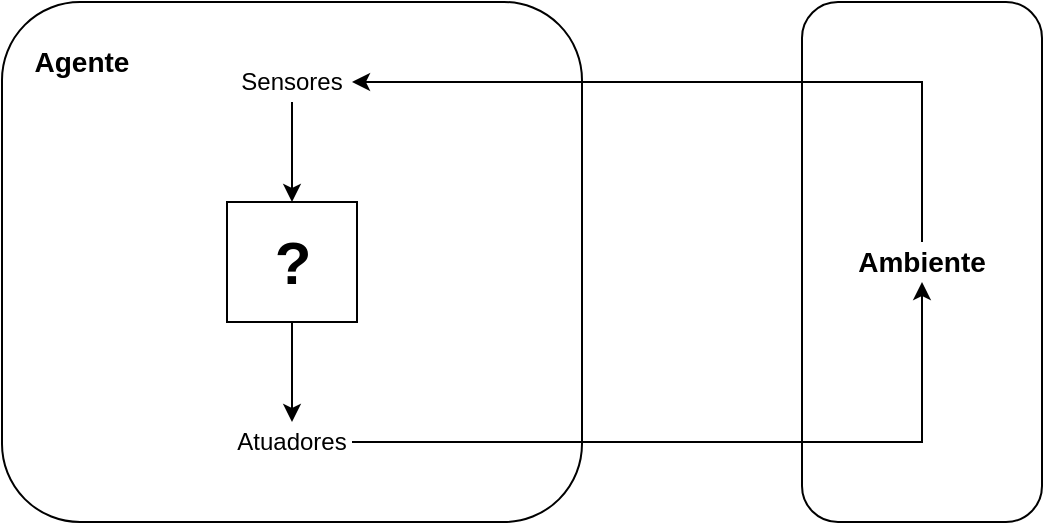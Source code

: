<mxfile version="14.1.8" type="device"><diagram id="HrdQmzfhUa2wpYibR1sw" name="Página-1"><mxGraphModel dx="1102" dy="682" grid="1" gridSize="10" guides="1" tooltips="1" connect="1" arrows="1" fold="1" page="1" pageScale="1" pageWidth="827" pageHeight="583" math="0" shadow="0"><root><mxCell id="0"/><mxCell id="1" parent="0"/><mxCell id="0kgI5XzK9l08e8aDsvUe-3" value="" style="rounded=1;whiteSpace=wrap;html=1;" vertex="1" parent="1"><mxGeometry x="554" y="162" width="120" height="260" as="geometry"/></mxCell><mxCell id="0kgI5XzK9l08e8aDsvUe-1" value="" style="rounded=1;whiteSpace=wrap;html=1;align=left;" vertex="1" parent="1"><mxGeometry x="154" y="162" width="290" height="260" as="geometry"/></mxCell><mxCell id="0kgI5XzK9l08e8aDsvUe-2" value="&lt;b&gt;&lt;font style=&quot;font-size: 14px&quot;&gt;Agente&lt;/font&gt;&lt;/b&gt;" style="text;html=1;strokeColor=none;fillColor=none;align=center;verticalAlign=middle;whiteSpace=wrap;rounded=0;" vertex="1" parent="1"><mxGeometry x="164" y="182" width="60" height="20" as="geometry"/></mxCell><mxCell id="0kgI5XzK9l08e8aDsvUe-10" style="edgeStyle=orthogonalEdgeStyle;rounded=0;orthogonalLoop=1;jettySize=auto;html=1;exitX=0.5;exitY=0;exitDx=0;exitDy=0;entryX=1;entryY=0.5;entryDx=0;entryDy=0;" edge="1" parent="1" source="0kgI5XzK9l08e8aDsvUe-4" target="0kgI5XzK9l08e8aDsvUe-5"><mxGeometry relative="1" as="geometry"/></mxCell><mxCell id="0kgI5XzK9l08e8aDsvUe-4" value="&lt;b&gt;&lt;font style=&quot;font-size: 14px&quot;&gt;Ambiente&lt;/font&gt;&lt;/b&gt;" style="text;html=1;strokeColor=none;fillColor=none;align=center;verticalAlign=middle;whiteSpace=wrap;rounded=0;" vertex="1" parent="1"><mxGeometry x="584" y="282" width="60" height="20" as="geometry"/></mxCell><mxCell id="0kgI5XzK9l08e8aDsvUe-8" style="edgeStyle=orthogonalEdgeStyle;rounded=0;orthogonalLoop=1;jettySize=auto;html=1;exitX=0.5;exitY=1;exitDx=0;exitDy=0;" edge="1" parent="1" source="0kgI5XzK9l08e8aDsvUe-5" target="0kgI5XzK9l08e8aDsvUe-7"><mxGeometry relative="1" as="geometry"/></mxCell><mxCell id="0kgI5XzK9l08e8aDsvUe-5" value="Sensores" style="text;html=1;strokeColor=none;fillColor=none;align=center;verticalAlign=middle;whiteSpace=wrap;rounded=0;" vertex="1" parent="1"><mxGeometry x="269" y="192" width="60" height="20" as="geometry"/></mxCell><mxCell id="0kgI5XzK9l08e8aDsvUe-11" style="edgeStyle=orthogonalEdgeStyle;rounded=0;orthogonalLoop=1;jettySize=auto;html=1;exitX=1;exitY=0.5;exitDx=0;exitDy=0;entryX=0.5;entryY=1;entryDx=0;entryDy=0;" edge="1" parent="1" source="0kgI5XzK9l08e8aDsvUe-6" target="0kgI5XzK9l08e8aDsvUe-4"><mxGeometry relative="1" as="geometry"/></mxCell><mxCell id="0kgI5XzK9l08e8aDsvUe-6" value="Atuadores" style="text;html=1;strokeColor=none;fillColor=none;align=center;verticalAlign=middle;whiteSpace=wrap;rounded=0;" vertex="1" parent="1"><mxGeometry x="269" y="372" width="60" height="20" as="geometry"/></mxCell><mxCell id="0kgI5XzK9l08e8aDsvUe-9" style="edgeStyle=orthogonalEdgeStyle;rounded=0;orthogonalLoop=1;jettySize=auto;html=1;exitX=0.5;exitY=1;exitDx=0;exitDy=0;entryX=0.5;entryY=0;entryDx=0;entryDy=0;" edge="1" parent="1" source="0kgI5XzK9l08e8aDsvUe-7" target="0kgI5XzK9l08e8aDsvUe-6"><mxGeometry relative="1" as="geometry"/></mxCell><mxCell id="0kgI5XzK9l08e8aDsvUe-7" value="&lt;b&gt;&lt;font style=&quot;font-size: 30px&quot;&gt;?&lt;/font&gt;&lt;/b&gt;" style="rounded=0;whiteSpace=wrap;html=1;" vertex="1" parent="1"><mxGeometry x="266.5" y="262" width="65" height="60" as="geometry"/></mxCell></root></mxGraphModel></diagram></mxfile>